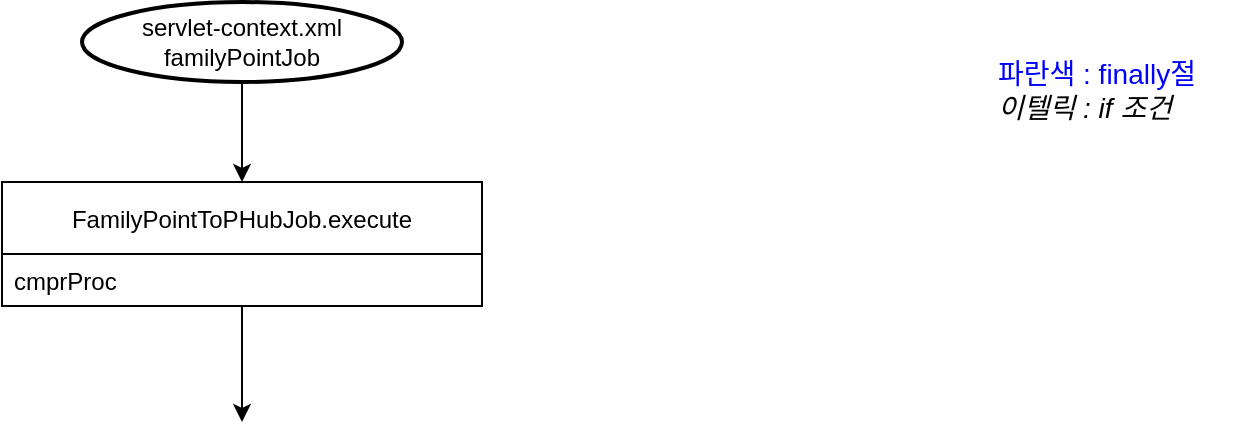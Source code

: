 <mxfile pages="1" version="11.2.2" type="github"><diagram id="j56BnvHupFJd4PUBF6rJ" name="Page-1"><mxGraphModel dx="3760" dy="2458" grid="1" gridSize="10" guides="1" tooltips="1" connect="1" arrows="1" fold="1" page="1" pageScale="1" pageWidth="1169" pageHeight="827" math="0" shadow="0"><root><mxCell id="0"/><mxCell id="1" parent="0"/><mxCell id="tfVCf9IQ8ktauECRUOoU-8" style="edgeStyle=orthogonalEdgeStyle;rounded=0;orthogonalLoop=1;jettySize=auto;html=1;entryX=0.5;entryY=0;entryDx=0;entryDy=0;entryPerimeter=0;" parent="1" source="tfVCf9IQ8ktauECRUOoU-2" edge="1"><mxGeometry relative="1" as="geometry"><mxPoint x="-1965" y="-1400" as="targetPoint"/></mxGeometry></mxCell><mxCell id="tfVCf9IQ8ktauECRUOoU-2" value="FamilyPointToPHubJob.execute" style="swimlane;fontStyle=0;childLayout=stackLayout;horizontal=1;startSize=36;fillColor=none;horizontalStack=0;resizeParent=1;resizeParentMax=0;resizeLast=0;collapsible=1;marginBottom=0;" parent="1" vertex="1"><mxGeometry x="-2085" y="-1520" width="240" height="62" as="geometry"/></mxCell><mxCell id="oDbZcbygAv9DP2G-jXjv-2" value="cmprProc" style="text;strokeColor=none;fillColor=none;align=left;verticalAlign=top;spacingLeft=4;spacingRight=4;overflow=hidden;rotatable=0;points=[[0,0.5],[1,0.5]];portConstraint=eastwest;" parent="tfVCf9IQ8ktauECRUOoU-2" vertex="1"><mxGeometry y="36" width="240" height="26" as="geometry"/></mxCell><mxCell id="tfVCf9IQ8ktauECRUOoU-6" style="edgeStyle=orthogonalEdgeStyle;rounded=0;orthogonalLoop=1;jettySize=auto;html=1;entryX=0.5;entryY=0;entryDx=0;entryDy=0;" parent="1" source="tfVCf9IQ8ktauECRUOoU-5" target="tfVCf9IQ8ktauECRUOoU-2" edge="1"><mxGeometry relative="1" as="geometry"/></mxCell><mxCell id="tfVCf9IQ8ktauECRUOoU-5" value="servlet-context.xml&lt;br&gt;familyPointJob" style="strokeWidth=2;html=1;shape=mxgraph.flowchart.start_1;whiteSpace=wrap;fontSize=12;align=center;" parent="1" vertex="1"><mxGeometry x="-2045" y="-1610" width="160" height="40" as="geometry"/></mxCell><mxCell id="oDbZcbygAv9DP2G-jXjv-31" value="&lt;font color=&quot;#0000ff&quot;&gt;파란색 : finally절&lt;/font&gt;&lt;br style=&quot;font-size: 14px&quot;&gt;&lt;i&gt;이텔릭 : if 조건&lt;/i&gt;" style="text;html=1;resizable=0;points=[];autosize=1;align=left;verticalAlign=top;spacingTop=-4;fontColor=#000000;fontSize=14;" parent="1" vertex="1"><mxGeometry x="-1589" y="-1585" width="120" height="40" as="geometry"/></mxCell></root></mxGraphModel></diagram></mxfile>